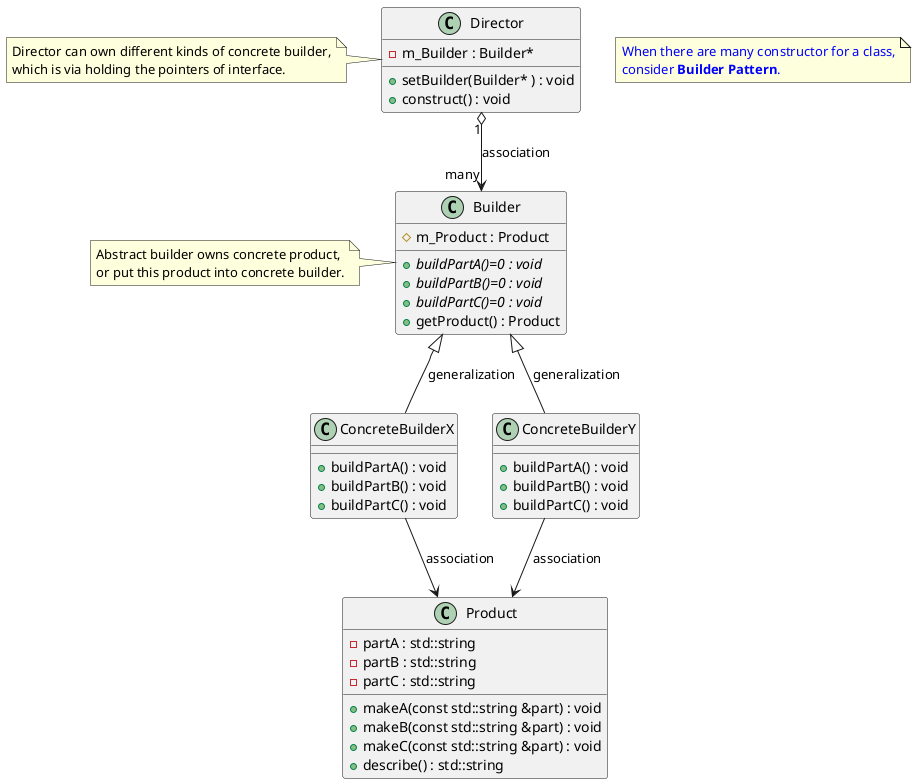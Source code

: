 @startuml BuilderPattern

skinparam BackgroundColor transparent

note as Note_1
    <font color="Blue">When there are many constructor for a class,</font>
    <font color="Blue">consider <b>Builder Pattern</b>.</font>
end note

class Product {
    + makeA(const std::string &part) : void
    + makeB(const std::string &part) : void
    + makeC(const std::string &part) : void
    + describe() : std::string
    - partA : std::string
    - partB : std::string
    - partC : std::string
}

class Builder {
    + {abstract} buildPartA()=0 : void
    + {abstract} buildPartB()=0 : void
    + {abstract} buildPartC()=0 : void
    + getProduct() : Product
    # m_Product : Product
}

class ConcreteBuilderX {
    + buildPartA() : void
    + buildPartB() : void
    + buildPartC() : void
}

class ConcreteBuilderY {
    + buildPartA() : void
    + buildPartB() : void
    + buildPartC() : void
}

ConcreteBuilderX -up-|> Builder : generalization
ConcreteBuilderY -up-|> Builder : generalization
ConcreteBuilderX --> Product : association
ConcreteBuilderY --> Product : association

class Director {
    + setBuilder(Builder* ) : void
    + construct() : void
    - m_Builder : Builder*
}

Director "1" o--> "many" Builder : association

note left of Director
    Director can own different kinds of concrete builder,
    which is via holding the pointers of interface.
end note

note left of Builder
    Abstract builder owns concrete product,
    or put this product into concrete builder.
end note
@enduml